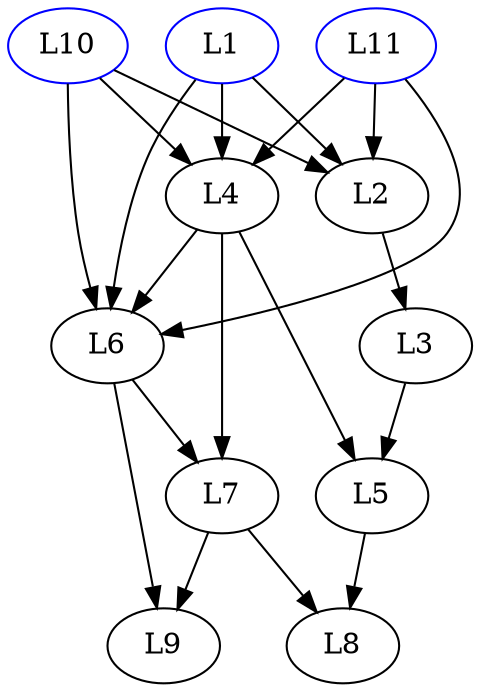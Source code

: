strict digraph G {
  1 [ color="blue" label="L1" ];
  2 [ color="black" label="L6" ];
  3 [ color="black" label="L2" ];
  4 [ color="black" label="L4" ];
  5 [ color="black" label="L7" ];
  6 [ color="black" label="L5" ];
  7 [ color="black" label="L8" ];
  8 [ color="black" label="L9" ];
  9 [ color="black" label="L3" ];
  10 [ color="blue" label="L10" ];
  11 [ color="blue" label="L11" ];
  1 -> 2 [ color="black" ];
  1 -> 3 [ color="black" ];
  1 -> 4 [ color="black" ];
  4 -> 5 [ color="black" ];
  4 -> 6 [ color="black" ];
  4 -> 2 [ color="black" ];
  6 -> 7 [ color="black" ];
  2 -> 8 [ color="black" ];
  2 -> 5 [ color="black" ];
  5 -> 7 [ color="black" ];
  5 -> 8 [ color="black" ];
  3 -> 9 [ color="black" ];
  9 -> 6 [ color="black" ];
  10 -> 2 [ color="black" ];
  10 -> 3 [ color="black" ];
  10 -> 4 [ color="black" ];
  11 -> 2 [ color="black" ];
  11 -> 3 [ color="black" ];
  11 -> 4 [ color="black" ];
}
